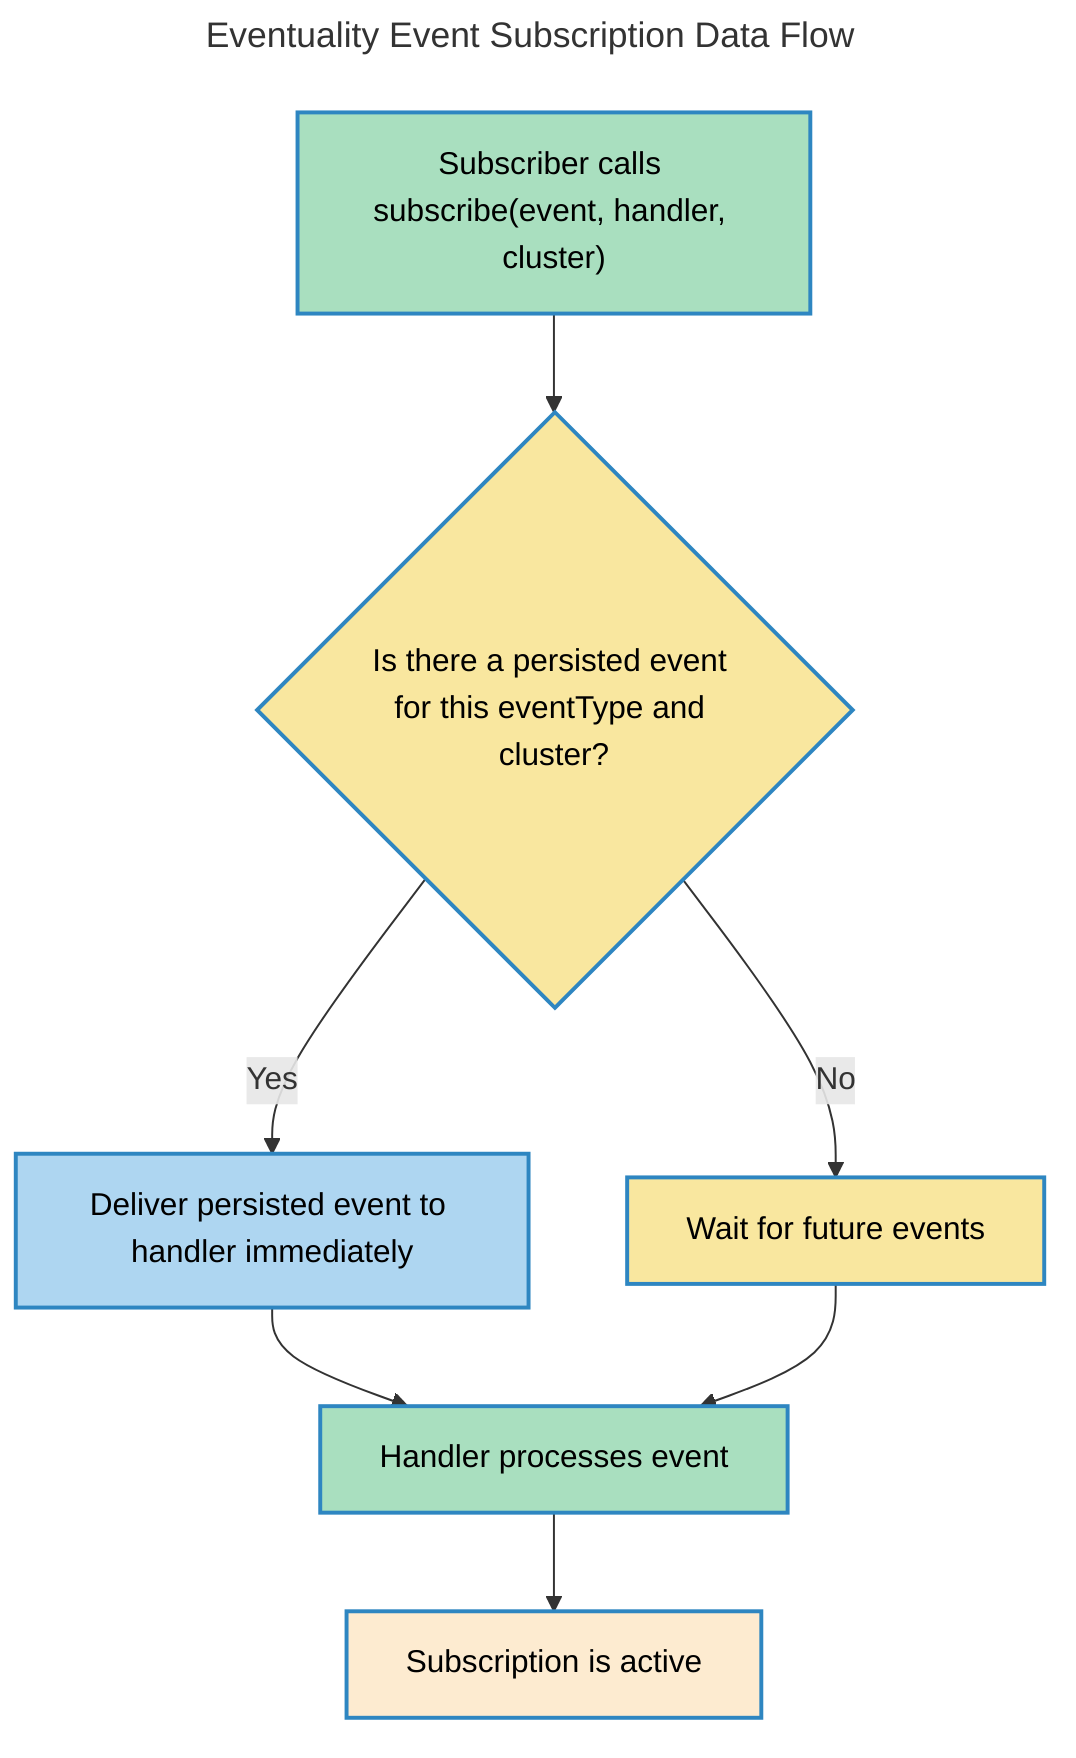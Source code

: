 ---
title: Eventuality Event Subscription Data Flow
---
flowchart TD
    A["Subscriber calls subscribe(event, handler, cluster)"] --> B{"Is there a persisted event for this eventType and cluster?"}
    B -- "Yes" --> C["Deliver persisted event to handler immediately"]
    B -- "No" --> D["Wait for future events"]
    C --> E["Handler processes event"]
    D --> E
    E --> F["Subscription is active"]
    style A fill:#A9DFBF,stroke:#2E86C1,stroke-width:2px,color:#000
    style B fill:#F9E79F,stroke:#2E86C1,stroke-width:2px,color:#000
    style C fill:#AED6F1,stroke:#2E86C1,stroke-width:2px,color:#000
    style D fill:#F9E79F,stroke:#2E86C1,stroke-width:2px,color:#000
    style E fill:#A9DFBF,stroke:#2E86C1,stroke-width:2px,color:#000
    style F fill:#FDEBD0,stroke:#2E86C1,stroke-width:2px,color:#000